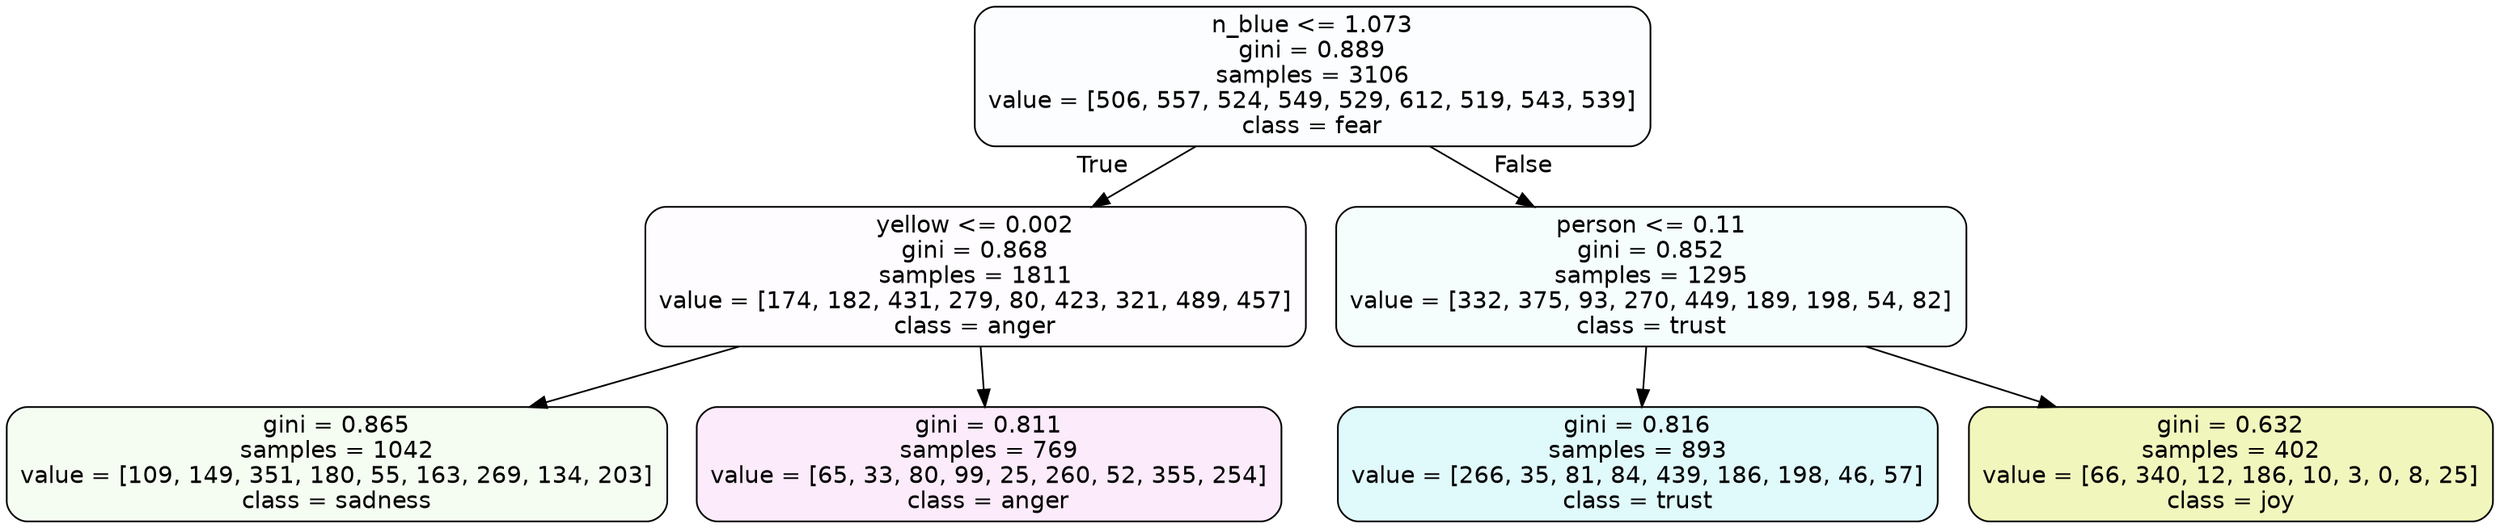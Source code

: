 digraph Tree {
node [shape=box, style="filled, rounded", color="black", fontname=helvetica] ;
edge [fontname=helvetica] ;
0 [label="n_blue <= 1.073\ngini = 0.889\nsamples = 3106\nvalue = [506, 557, 524, 549, 529, 612, 519, 543, 539]\nclass = fear", fillcolor="#3964e503"] ;
1 [label="yellow <= 0.002\ngini = 0.868\nsamples = 1811\nvalue = [174, 182, 431, 279, 80, 423, 321, 489, 457]\nclass = anger", fillcolor="#e539d703"] ;
0 -> 1 [labeldistance=2.5, labelangle=45, headlabel="True"] ;
2 [label="gini = 0.865\nsamples = 1042\nvalue = [109, 149, 351, 180, 55, 163, 269, 134, 203]\nclass = sadness", fillcolor="#64e53910"] ;
1 -> 2 ;
3 [label="gini = 0.811\nsamples = 769\nvalue = [65, 33, 80, 99, 25, 260, 52, 355, 254]\nclass = anger", fillcolor="#e539d719"] ;
1 -> 3 ;
4 [label="person <= 0.11\ngini = 0.852\nsamples = 1295\nvalue = [332, 375, 93, 270, 449, 189, 198, 54, 82]\nclass = trust", fillcolor="#39d7e50b"] ;
0 -> 4 [labeldistance=2.5, labelangle=-45, headlabel="False"] ;
5 [label="gini = 0.816\nsamples = 893\nvalue = [266, 35, 81, 84, 439, 186, 198, 46, 57]\nclass = trust", fillcolor="#39d7e527"] ;
4 -> 5 ;
6 [label="gini = 0.632\nsamples = 402\nvalue = [66, 340, 12, 186, 10, 3, 0, 8, 25]\nclass = joy", fillcolor="#d7e53955"] ;
4 -> 6 ;
}
